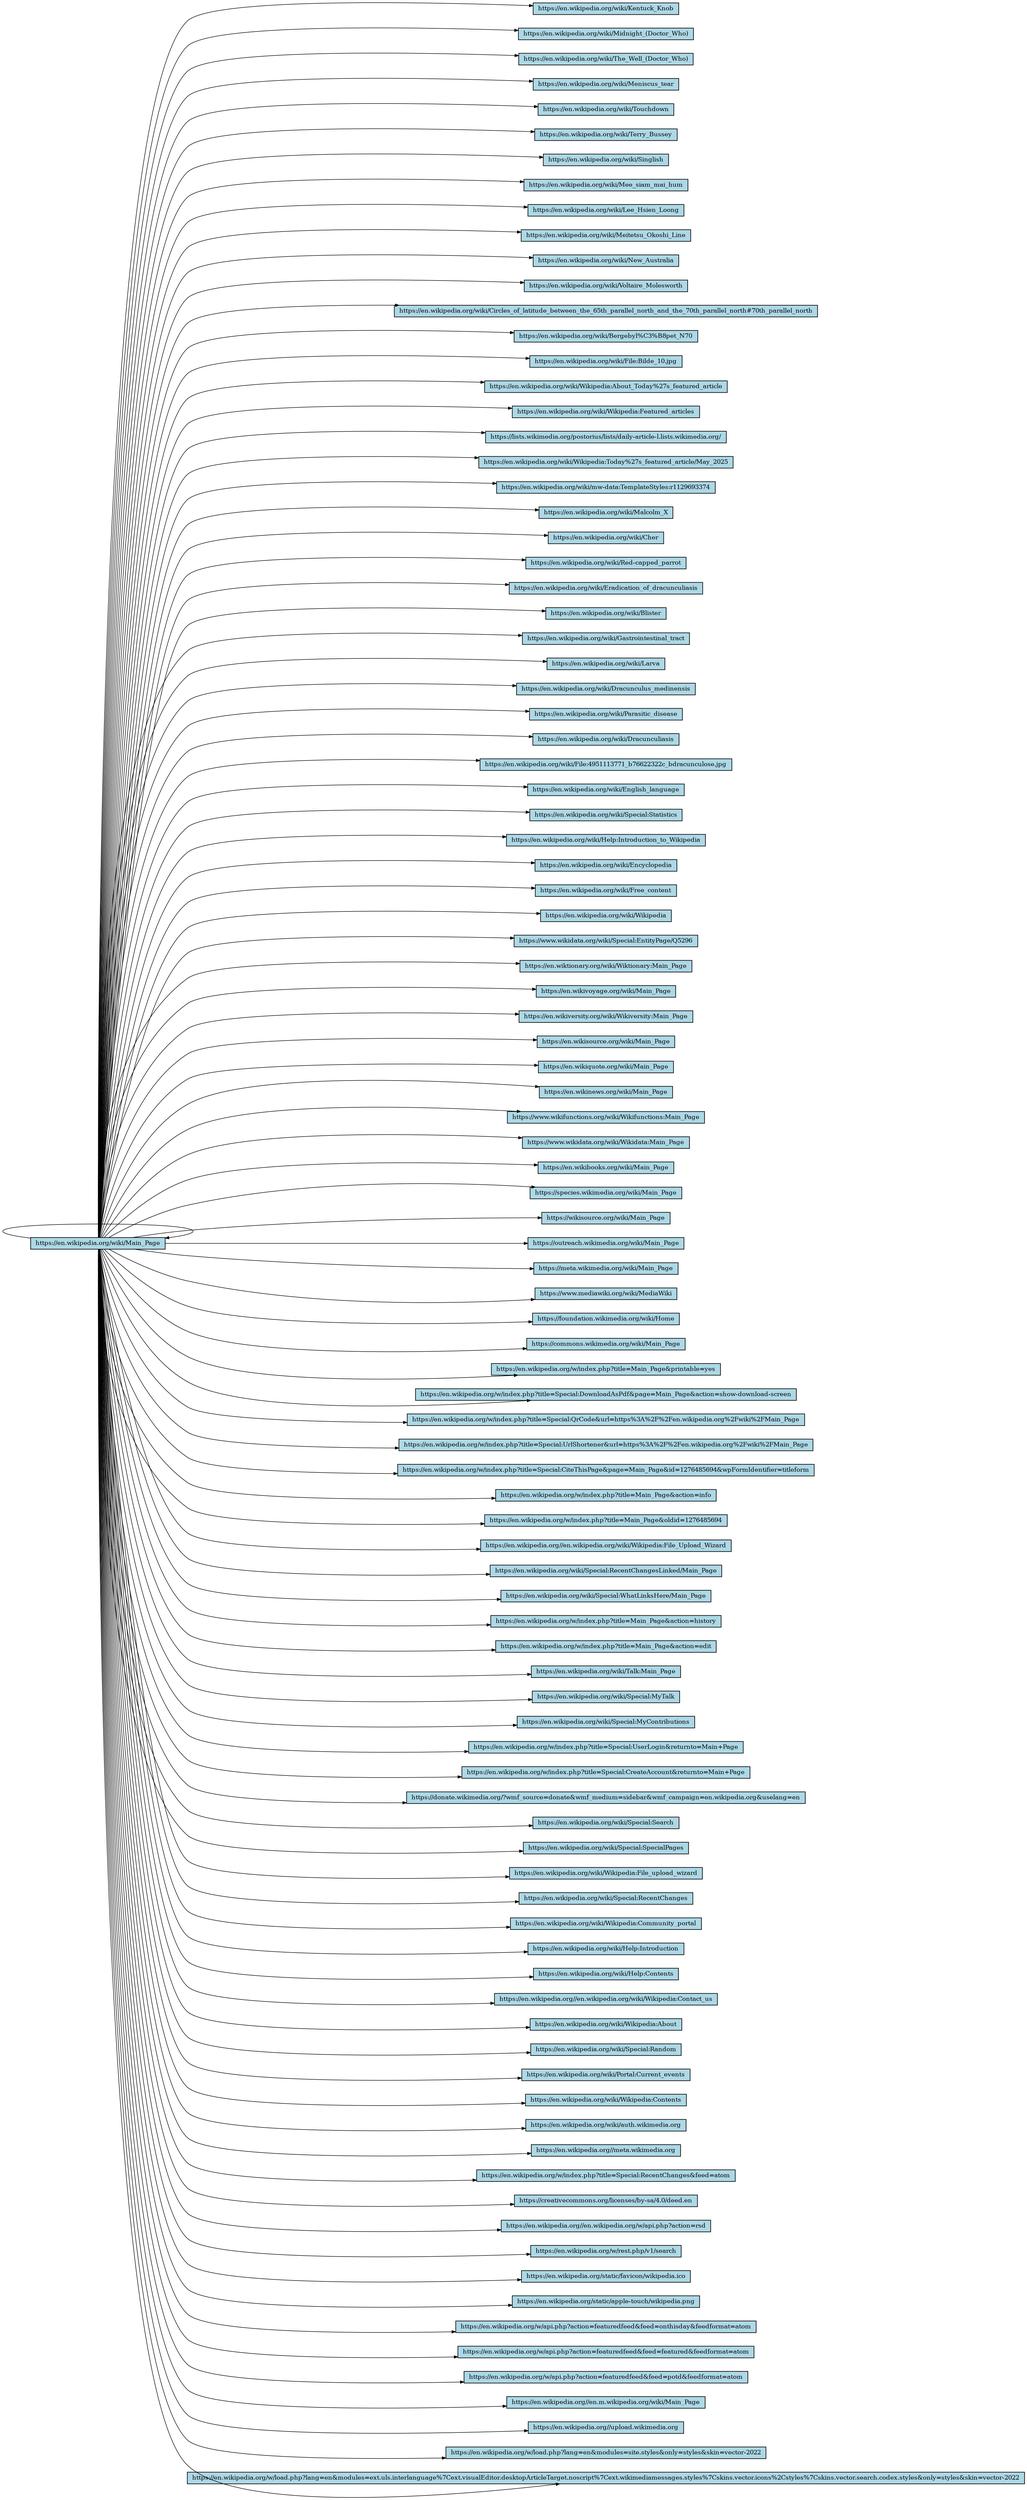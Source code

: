digraph WebGraph {
  rankdir=LR;
  node [shape=box, style=filled, fillcolor=lightblue, fontsize=10, width=0.3, height=0.2];
  edge [arrowsize=0.6, penwidth=0.8];
  graph [overlap=false, splines=true, nodesep=0.3, ranksep=0.5];
  node0 [label="https://en.wikipedia.org/wiki/Main_Page"];
  node0 -> node99;
  node0 -> node98;
  node0 -> node97;
  node0 -> node96;
  node0 -> node95;
  node0 -> node94;
  node0 -> node93;
  node0 -> node92;
  node0 -> node91;
  node0 -> node90;
  node0 -> node89;
  node0 -> node88;
  node0 -> node87;
  node0 -> node86;
  node0 -> node85;
  node0 -> node84;
  node0 -> node83;
  node0 -> node82;
  node0 -> node81;
  node0 -> node80;
  node0 -> node79;
  node0 -> node78;
  node0 -> node77;
  node0 -> node76;
  node0 -> node75;
  node0 -> node74;
  node0 -> node73;
  node0 -> node72;
  node0 -> node71;
  node0 -> node70;
  node0 -> node69;
  node0 -> node68;
  node0 -> node67;
  node0 -> node66;
  node0 -> node65;
  node0 -> node64;
  node0 -> node63;
  node0 -> node62;
  node0 -> node61;
  node0 -> node60;
  node0 -> node59;
  node0 -> node58;
  node0 -> node57;
  node0 -> node56;
  node0 -> node55;
  node0 -> node54;
  node0 -> node53;
  node0 -> node52;
  node0 -> node51;
  node0 -> node50;
  node0 -> node49;
  node0 -> node48;
  node0 -> node47;
  node0 -> node46;
  node0 -> node45;
  node0 -> node44;
  node0 -> node43;
  node0 -> node42;
  node0 -> node41;
  node0 -> node40;
  node0 -> node39;
  node0 -> node38;
  node0 -> node37;
  node0 -> node36;
  node0 -> node35;
  node0 -> node34;
  node0 -> node33;
  node0 -> node32;
  node0 -> node31;
  node0 -> node30;
  node0 -> node29;
  node0 -> node28;
  node0 -> node27;
  node0 -> node26;
  node0 -> node25;
  node0 -> node24;
  node0 -> node23;
  node0 -> node22;
  node0 -> node21;
  node0 -> node20;
  node0 -> node19;
  node0 -> node18;
  node0 -> node17;
  node0 -> node16;
  node0 -> node15;
  node0 -> node14;
  node0 -> node13;
  node0 -> node12;
  node0 -> node0;
  node0 -> node11;
  node0 -> node10;
  node0 -> node9;
  node0 -> node8;
  node0 -> node7;
  node0 -> node6;
  node0 -> node5;
  node0 -> node4;
  node0 -> node3;
  node0 -> node2;
  node0 -> node1;
  node1 [label="https://en.wikipedia.org/w/load.php?lang=en&amp;modules=ext.uls.interlanguage%7Cext.visualEditor.desktopArticleTarget.noscript%7Cext.wikimediamessages.styles%7Cskins.vector.icons%2Cstyles%7Cskins.vector.search.codex.styles&amp;only=styles&amp;skin=vector-2022"];
  node2 [label="https://en.wikipedia.org/w/load.php?lang=en&amp;modules=site.styles&amp;only=styles&amp;skin=vector-2022"];
  node3 [label="https://en.wikipedia.org//upload.wikimedia.org"];
  node4 [label="https://en.wikipedia.org//en.m.wikipedia.org/wiki/Main_Page"];
  node5 [label="https://en.wikipedia.org/w/api.php?action=featuredfeed&amp;feed=potd&amp;feedformat=atom"];
  node6 [label="https://en.wikipedia.org/w/api.php?action=featuredfeed&amp;feed=featured&amp;feedformat=atom"];
  node7 [label="https://en.wikipedia.org/w/api.php?action=featuredfeed&amp;feed=onthisday&amp;feedformat=atom"];
  node8 [label="https://en.wikipedia.org/static/apple-touch/wikipedia.png"];
  node9 [label="https://en.wikipedia.org/static/favicon/wikipedia.ico"];
  node10 [label="https://en.wikipedia.org/w/rest.php/v1/search"];
  node11 [label="https://en.wikipedia.org//en.wikipedia.org/w/api.php?action=rsd"];
  node12 [label="https://creativecommons.org/licenses/by-sa/4.0/deed.en"];
  node13 [label="https://en.wikipedia.org/w/index.php?title=Special:RecentChanges&amp;feed=atom"];
  node14 [label="https://en.wikipedia.org//meta.wikimedia.org"];
  node15 [label="https://en.wikipedia.org/wiki/auth.wikimedia.org"];
  node16 [label="https://en.wikipedia.org/wiki/Wikipedia:Contents"];
  node17 [label="https://en.wikipedia.org/wiki/Portal:Current_events"];
  node18 [label="https://en.wikipedia.org/wiki/Special:Random"];
  node19 [label="https://en.wikipedia.org/wiki/Wikipedia:About"];
  node20 [label="https://en.wikipedia.org//en.wikipedia.org/wiki/Wikipedia:Contact_us"];
  node21 [label="https://en.wikipedia.org/wiki/Help:Contents"];
  node22 [label="https://en.wikipedia.org/wiki/Help:Introduction"];
  node23 [label="https://en.wikipedia.org/wiki/Wikipedia:Community_portal"];
  node24 [label="https://en.wikipedia.org/wiki/Special:RecentChanges"];
  node25 [label="https://en.wikipedia.org/wiki/Wikipedia:File_upload_wizard"];
  node26 [label="https://en.wikipedia.org/wiki/Special:SpecialPages"];
  node27 [label="https://en.wikipedia.org/wiki/Special:Search"];
  node28 [label="https://donate.wikimedia.org/?wmf_source=donate&amp;wmf_medium=sidebar&amp;wmf_campaign=en.wikipedia.org&amp;uselang=en"];
  node29 [label="https://en.wikipedia.org/w/index.php?title=Special:CreateAccount&amp;returnto=Main+Page"];
  node30 [label="https://en.wikipedia.org/w/index.php?title=Special:UserLogin&amp;returnto=Main+Page"];
  node31 [label="https://en.wikipedia.org/wiki/Special:MyContributions"];
  node32 [label="https://en.wikipedia.org/wiki/Special:MyTalk"];
  node33 [label="https://en.wikipedia.org/wiki/Talk:Main_Page"];
  node34 [label="https://en.wikipedia.org/w/index.php?title=Main_Page&amp;action=edit"];
  node35 [label="https://en.wikipedia.org/w/index.php?title=Main_Page&amp;action=history"];
  node36 [label="https://en.wikipedia.org/wiki/Special:WhatLinksHere/Main_Page"];
  node37 [label="https://en.wikipedia.org/wiki/Special:RecentChangesLinked/Main_Page"];
  node38 [label="https://en.wikipedia.org//en.wikipedia.org/wiki/Wikipedia:File_Upload_Wizard"];
  node39 [label="https://en.wikipedia.org/w/index.php?title=Main_Page&amp;oldid=1276485694"];
  node40 [label="https://en.wikipedia.org/w/index.php?title=Main_Page&amp;action=info"];
  node41 [label="https://en.wikipedia.org/w/index.php?title=Special:CiteThisPage&amp;page=Main_Page&amp;id=1276485694&amp;wpFormIdentifier=titleform"];
  node42 [label="https://en.wikipedia.org/w/index.php?title=Special:UrlShortener&amp;url=https%3A%2F%2Fen.wikipedia.org%2Fwiki%2FMain_Page"];
  node43 [label="https://en.wikipedia.org/w/index.php?title=Special:QrCode&amp;url=https%3A%2F%2Fen.wikipedia.org%2Fwiki%2FMain_Page"];
  node44 [label="https://en.wikipedia.org/w/index.php?title=Special:DownloadAsPdf&amp;page=Main_Page&amp;action=show-download-screen"];
  node45 [label="https://en.wikipedia.org/w/index.php?title=Main_Page&amp;printable=yes"];
  node46 [label="https://commons.wikimedia.org/wiki/Main_Page"];
  node47 [label="https://foundation.wikimedia.org/wiki/Home"];
  node48 [label="https://www.mediawiki.org/wiki/MediaWiki"];
  node49 [label="https://meta.wikimedia.org/wiki/Main_Page"];
  node50 [label="https://outreach.wikimedia.org/wiki/Main_Page"];
  node51 [label="https://wikisource.org/wiki/Main_Page"];
  node52 [label="https://species.wikimedia.org/wiki/Main_Page"];
  node53 [label="https://en.wikibooks.org/wiki/Main_Page"];
  node54 [label="https://www.wikidata.org/wiki/Wikidata:Main_Page"];
  node55 [label="https://www.wikifunctions.org/wiki/Wikifunctions:Main_Page"];
  node56 [label="https://en.wikinews.org/wiki/Main_Page"];
  node57 [label="https://en.wikiquote.org/wiki/Main_Page"];
  node58 [label="https://en.wikisource.org/wiki/Main_Page"];
  node59 [label="https://en.wikiversity.org/wiki/Wikiversity:Main_Page"];
  node60 [label="https://en.wikivoyage.org/wiki/Main_Page"];
  node61 [label="https://en.wiktionary.org/wiki/Wiktionary:Main_Page"];
  node62 [label="https://www.wikidata.org/wiki/Special:EntityPage/Q5296"];
  node63 [label="https://en.wikipedia.org/wiki/Wikipedia"];
  node64 [label="https://en.wikipedia.org/wiki/Free_content"];
  node65 [label="https://en.wikipedia.org/wiki/Encyclopedia"];
  node66 [label="https://en.wikipedia.org/wiki/Help:Introduction_to_Wikipedia"];
  node67 [label="https://en.wikipedia.org/wiki/Special:Statistics"];
  node68 [label="https://en.wikipedia.org/wiki/English_language"];
  node69 [label="https://en.wikipedia.org/wiki/File:4951113771_b76622322c_bdracunculose.jpg"];
  node70 [label="https://en.wikipedia.org/wiki/Dracunculiasis"];
  node71 [label="https://en.wikipedia.org/wiki/Parasitic_disease"];
  node72 [label="https://en.wikipedia.org/wiki/Dracunculus_medinensis"];
  node73 [label="https://en.wikipedia.org/wiki/Larva"];
  node74 [label="https://en.wikipedia.org/wiki/Gastrointestinal_tract"];
  node75 [label="https://en.wikipedia.org/wiki/Blister"];
  node76 [label="https://en.wikipedia.org/wiki/Eradication_of_dracunculiasis"];
  node77 [label="https://en.wikipedia.org/wiki/Red-capped_parrot"];
  node78 [label="https://en.wikipedia.org/wiki/Cher"];
  node79 [label="https://en.wikipedia.org/wiki/Malcolm_X"];
  node80 [label="https://en.wikipedia.org/wiki/mw-data:TemplateStyles:r1129693374"];
  node81 [label="https://en.wikipedia.org/wiki/Wikipedia:Today%27s_featured_article/May_2025"];
  node82 [label="https://lists.wikimedia.org/postorius/lists/daily-article-l.lists.wikimedia.org/"];
  node83 [label="https://en.wikipedia.org/wiki/Wikipedia:Featured_articles"];
  node84 [label="https://en.wikipedia.org/wiki/Wikipedia:About_Today%27s_featured_article"];
  node85 [label="https://en.wikipedia.org/wiki/File:Bilde_10.jpg"];
  node86 [label="https://en.wikipedia.org/wiki/Bergebyl%C3%B8pet_N70"];
  node87 [label="https://en.wikipedia.org/wiki/Circles_of_latitude_between_the_65th_parallel_north_and_the_70th_parallel_north#70th_parallel_north"];
  node88 [label="https://en.wikipedia.org/wiki/Voltaire_Molesworth"];
  node89 [label="https://en.wikipedia.org/wiki/New_Australia"];
  node90 [label="https://en.wikipedia.org/wiki/Meitetsu_Okoshi_Line"];
  node91 [label="https://en.wikipedia.org/wiki/Lee_Hsien_Loong"];
  node92 [label="https://en.wikipedia.org/wiki/Mee_siam_mai_hum"];
  node93 [label="https://en.wikipedia.org/wiki/Singlish"];
  node94 [label="https://en.wikipedia.org/wiki/Terry_Bussey"];
  node95 [label="https://en.wikipedia.org/wiki/Touchdown"];
  node96 [label="https://en.wikipedia.org/wiki/Meniscus_tear"];
  node97 [label="https://en.wikipedia.org/wiki/The_Well_(Doctor_Who)"];
  node98 [label="https://en.wikipedia.org/wiki/Midnight_(Doctor_Who)"];
  node99 [label="https://en.wikipedia.org/wiki/Kentuck_Knob"];
}
